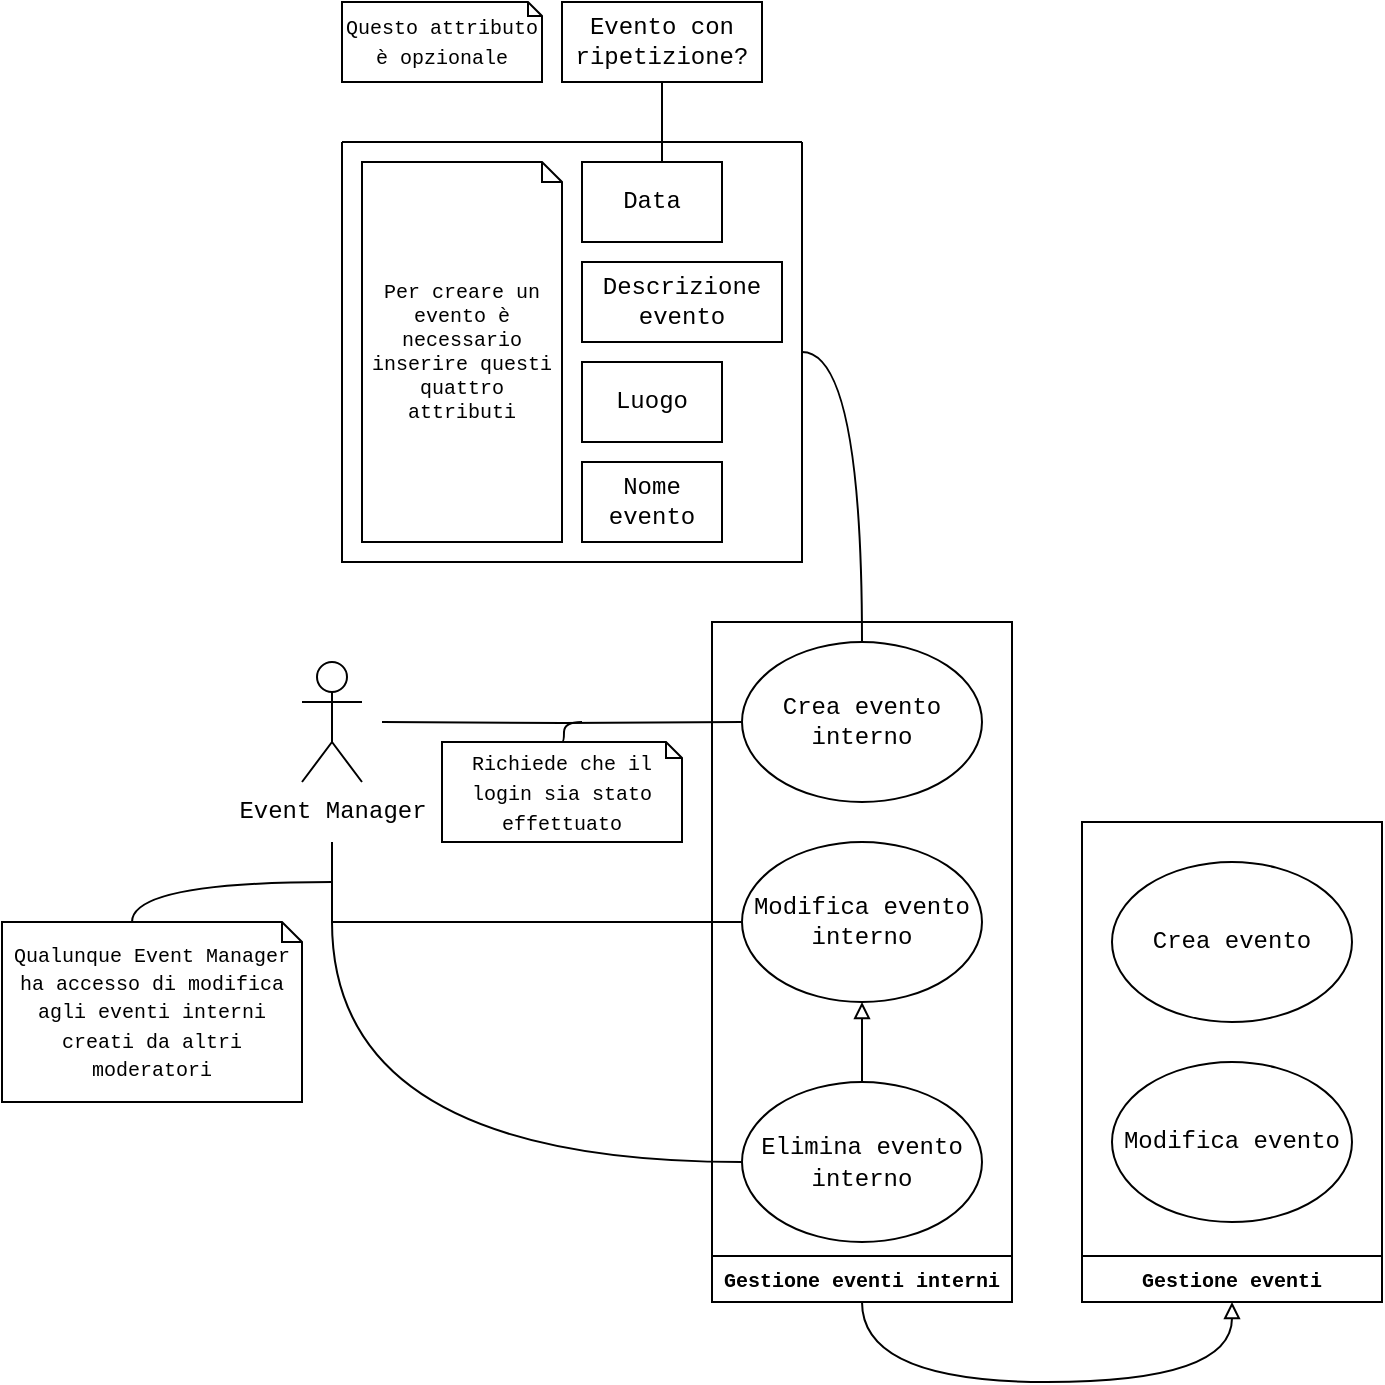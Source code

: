 <mxfile version="16.5.1" type="device"><diagram id="LrZhapcFb4-o8qW8dagy" name="Pagina-1"><mxGraphModel dx="1716" dy="1717" grid="1" gridSize="10" guides="1" tooltips="1" connect="1" arrows="1" fold="1" page="1" pageScale="1" pageWidth="827" pageHeight="1169" math="0" shadow="0"><root><mxCell id="0"/><mxCell id="1" parent="0"/><mxCell id="YAtXyhVpyFXAWum12HIP-9" style="edgeStyle=orthogonalEdgeStyle;rounded=0;orthogonalLoop=1;jettySize=auto;html=1;fontFamily=Courier New;fontSize=8;endArrow=none;endFill=0;" parent="1" target="YAtXyhVpyFXAWum12HIP-11" edge="1"><mxGeometry relative="1" as="geometry"><mxPoint x="320" y="180" as="targetPoint"/><mxPoint x="180" y="180" as="sourcePoint"/></mxGeometry></mxCell><mxCell id="YAtXyhVpyFXAWum12HIP-35" style="edgeStyle=orthogonalEdgeStyle;rounded=0;orthogonalLoop=1;jettySize=auto;html=1;fontFamily=Courier New;fontSize=12;endArrow=none;endFill=0;" parent="1" target="YAtXyhVpyFXAWum12HIP-33" edge="1"><mxGeometry relative="1" as="geometry"><mxPoint x="155" y="240" as="sourcePoint"/><Array as="points"><mxPoint x="155" y="280"/></Array></mxGeometry></mxCell><mxCell id="0OvJWfMUONWI5tFgbn3s-7" style="edgeStyle=orthogonalEdgeStyle;orthogonalLoop=1;jettySize=auto;html=1;fontFamily=Courier New;startArrow=none;startFill=0;endArrow=none;endFill=0;entryX=0;entryY=0.5;entryDx=0;entryDy=0;curved=1;" parent="1" target="0OvJWfMUONWI5tFgbn3s-1" edge="1"><mxGeometry relative="1" as="geometry"><mxPoint x="170.0" y="370" as="targetPoint"/><mxPoint x="155" y="280" as="sourcePoint"/><Array as="points"><mxPoint x="155" y="400"/></Array></mxGeometry></mxCell><mxCell id="YAtXyhVpyFXAWum12HIP-1" value="&lt;font face=&quot;Courier New&quot;&gt;Event Manager&lt;/font&gt;" style="shape=umlActor;verticalLabelPosition=bottom;verticalAlign=top;html=1;outlineConnect=0;" parent="1" vertex="1"><mxGeometry x="140" y="150" width="30" height="60" as="geometry"/></mxCell><mxCell id="0OvJWfMUONWI5tFgbn3s-30" style="edgeStyle=orthogonalEdgeStyle;curved=1;orthogonalLoop=1;jettySize=auto;html=1;exitX=0.5;exitY=0;exitDx=0;exitDy=0;exitPerimeter=0;fontFamily=Courier New;fontSize=10;startArrow=none;startFill=0;endArrow=none;endFill=0;" parent="1" source="YAtXyhVpyFXAWum12HIP-8" edge="1"><mxGeometry relative="1" as="geometry"><mxPoint x="280.0" y="180.0" as="targetPoint"/><Array as="points"><mxPoint x="271" y="190"/><mxPoint x="271" y="180"/></Array></mxGeometry></mxCell><mxCell id="YAtXyhVpyFXAWum12HIP-8" value="&lt;font face=&quot;Courier New&quot; style=&quot;font-size: 10px&quot;&gt;Richiede che il login sia stato effettuato&lt;/font&gt;" style="shape=note;size=8;whiteSpace=wrap;html=1;" parent="1" vertex="1"><mxGeometry x="210" y="190" width="120" height="50" as="geometry"/></mxCell><mxCell id="0OvJWfMUONWI5tFgbn3s-20" style="edgeStyle=orthogonalEdgeStyle;curved=1;orthogonalLoop=1;jettySize=auto;html=1;exitX=0;exitY=0;exitDx=65;exitDy=0;exitPerimeter=0;fontFamily=Courier New;fontSize=10;startArrow=none;startFill=0;endArrow=none;endFill=0;" parent="1" source="YAtXyhVpyFXAWum12HIP-36" edge="1"><mxGeometry relative="1" as="geometry"><mxPoint x="155" y="260" as="targetPoint"/><Array as="points"><mxPoint x="55" y="260"/></Array></mxGeometry></mxCell><mxCell id="YAtXyhVpyFXAWum12HIP-36" value="&lt;font style=&quot;font-size: 10px&quot;&gt;Qualunque Event Manager ha accesso di modifica agli eventi interni creati da altri moderatori&lt;/font&gt;" style="shape=note;size=10;whiteSpace=wrap;html=1;fontFamily=Courier New;fontSize=12;" parent="1" vertex="1"><mxGeometry x="-10" y="280" width="150" height="90" as="geometry"/></mxCell><mxCell id="0OvJWfMUONWI5tFgbn3s-25" style="edgeStyle=orthogonalEdgeStyle;rounded=0;orthogonalLoop=1;jettySize=auto;html=1;exitX=0.5;exitY=1;exitDx=0;exitDy=0;entryX=0.5;entryY=0;entryDx=0;entryDy=0;fontFamily=Courier New;fontSize=10;startArrow=none;startFill=0;endArrow=none;endFill=0;" parent="1" source="0OvJWfMUONWI5tFgbn3s-9" target="YAtXyhVpyFXAWum12HIP-16" edge="1"><mxGeometry relative="1" as="geometry"><Array as="points"><mxPoint x="320" y="-120"/><mxPoint x="320" y="-100"/></Array></mxGeometry></mxCell><mxCell id="0OvJWfMUONWI5tFgbn3s-9" value="Evento con ripetizione?" style="rectangle;whiteSpace=wrap;html=1;fontFamily=Courier New;fontSize=12;" parent="1" vertex="1"><mxGeometry x="270" y="-180" width="100" height="40" as="geometry"/></mxCell><mxCell id="0OvJWfMUONWI5tFgbn3s-11" value="&lt;font style=&quot;font-size: 10px&quot;&gt;Questo attributo è opzionale&lt;/font&gt;" style="shape=note;size=7;whiteSpace=wrap;html=1;fontFamily=Courier New;" parent="1" vertex="1"><mxGeometry x="160" y="-180" width="100" height="40" as="geometry"/></mxCell><mxCell id="0OvJWfMUONWI5tFgbn3s-26" style="edgeStyle=orthogonalEdgeStyle;orthogonalLoop=1;jettySize=auto;html=1;exitX=1;exitY=0.5;exitDx=0;exitDy=0;entryX=0.5;entryY=0;entryDx=0;entryDy=0;fontFamily=Courier New;fontSize=10;startArrow=none;startFill=0;endArrow=none;endFill=0;curved=1;" parent="1" source="0OvJWfMUONWI5tFgbn3s-12" target="YAtXyhVpyFXAWum12HIP-11" edge="1"><mxGeometry relative="1" as="geometry"/></mxCell><mxCell id="0OvJWfMUONWI5tFgbn3s-12" value="" style="swimlane;startSize=0;fontFamily=Courier New;fontSize=10;" parent="1" vertex="1"><mxGeometry x="160" y="-110" width="230" height="210" as="geometry"><mxRectangle x="160" y="-110" width="50" height="40" as="alternateBounds"/></mxGeometry></mxCell><mxCell id="YAtXyhVpyFXAWum12HIP-26" value="&lt;font style=&quot;font-size: 10px&quot;&gt;Per creare un evento è necessario inserire questi quattro attributi&lt;/font&gt;" style="shape=note;size=10;whiteSpace=wrap;html=1;fontFamily=Courier New;fontSize=10;" parent="0OvJWfMUONWI5tFgbn3s-12" vertex="1"><mxGeometry x="10" y="10" width="100" height="190" as="geometry"/></mxCell><mxCell id="YAtXyhVpyFXAWum12HIP-16" value="Data" style="rectangle;whiteSpace=wrap;html=1;fontFamily=Courier New;fontSize=12;" parent="0OvJWfMUONWI5tFgbn3s-12" vertex="1"><mxGeometry x="120" y="10" width="70" height="40" as="geometry"/></mxCell><mxCell id="YAtXyhVpyFXAWum12HIP-17" value="Descrizione&lt;br&gt;evento" style="rectangle;whiteSpace=wrap;html=1;fontFamily=Courier New;fontSize=12;" parent="0OvJWfMUONWI5tFgbn3s-12" vertex="1"><mxGeometry x="120" y="60" width="100" height="40" as="geometry"/></mxCell><mxCell id="YAtXyhVpyFXAWum12HIP-15" value="Luogo" style="rectangle;whiteSpace=wrap;html=1;fontFamily=Courier New;fontSize=12;" parent="0OvJWfMUONWI5tFgbn3s-12" vertex="1"><mxGeometry x="120" y="110" width="70" height="40" as="geometry"/></mxCell><mxCell id="YAtXyhVpyFXAWum12HIP-14" value="Nome evento" style="rectangle;whiteSpace=wrap;html=1;fontFamily=Courier New;fontSize=12;" parent="0OvJWfMUONWI5tFgbn3s-12" vertex="1"><mxGeometry x="120" y="160" width="70" height="40" as="geometry"/></mxCell><mxCell id="0OvJWfMUONWI5tFgbn3s-29" style="edgeStyle=orthogonalEdgeStyle;curved=1;orthogonalLoop=1;jettySize=auto;html=1;exitX=0.5;exitY=0;exitDx=0;exitDy=0;entryX=0.5;entryY=0;entryDx=0;entryDy=0;fontFamily=Courier New;fontSize=10;startArrow=none;startFill=0;endArrow=block;endFill=0;" parent="1" source="0OvJWfMUONWI5tFgbn3s-27" target="0OvJWfMUONWI5tFgbn3s-28" edge="1"><mxGeometry relative="1" as="geometry"><Array as="points"><mxPoint x="420" y="510"/><mxPoint x="605" y="510"/></Array></mxGeometry></mxCell><mxCell id="0OvJWfMUONWI5tFgbn3s-27" value="Gestione eventi interni" style="swimlane;fontFamily=Courier New;fontSize=10;direction=west;" parent="1" vertex="1"><mxGeometry x="345" y="130" width="150" height="340" as="geometry"><mxRectangle x="345" y="130" width="170" height="23" as="alternateBounds"/></mxGeometry></mxCell><mxCell id="YAtXyhVpyFXAWum12HIP-11" value="&lt;font style=&quot;font-size: 12px&quot;&gt;Crea evento&lt;br&gt;interno&lt;br&gt;&lt;/font&gt;" style="ellipse;whiteSpace=wrap;html=1;fontFamily=Courier New;fontSize=8;" parent="0OvJWfMUONWI5tFgbn3s-27" vertex="1"><mxGeometry x="15" y="10" width="120" height="80" as="geometry"/></mxCell><mxCell id="YAtXyhVpyFXAWum12HIP-33" value="&lt;font style=&quot;font-size: 12px&quot;&gt;Modifica evento&lt;br&gt;interno&lt;br&gt;&lt;/font&gt;" style="ellipse;whiteSpace=wrap;html=1;fontFamily=Courier New;fontSize=10;" parent="0OvJWfMUONWI5tFgbn3s-27" vertex="1"><mxGeometry x="15" y="110" width="120" height="80" as="geometry"/></mxCell><mxCell id="0OvJWfMUONWI5tFgbn3s-1" value="&lt;font face=&quot;Courier New&quot;&gt;Elimina evento interno&lt;/font&gt;" style="ellipse;whiteSpace=wrap;html=1;" parent="0OvJWfMUONWI5tFgbn3s-27" vertex="1"><mxGeometry x="15" y="230" width="120" height="80" as="geometry"/></mxCell><mxCell id="0OvJWfMUONWI5tFgbn3s-2" style="edgeStyle=orthogonalEdgeStyle;rounded=0;orthogonalLoop=1;jettySize=auto;html=1;exitX=0.5;exitY=0;exitDx=0;exitDy=0;fontFamily=Courier New;endArrow=block;endFill=0;startArrow=none;startFill=0;" parent="0OvJWfMUONWI5tFgbn3s-27" source="0OvJWfMUONWI5tFgbn3s-1" target="YAtXyhVpyFXAWum12HIP-33" edge="1"><mxGeometry relative="1" as="geometry"/></mxCell><mxCell id="0OvJWfMUONWI5tFgbn3s-28" value="Gestione eventi" style="swimlane;fontFamily=Courier New;fontSize=10;direction=west;" parent="1" vertex="1"><mxGeometry x="530" y="230" width="150" height="240" as="geometry"/></mxCell><mxCell id="YAtXyhVpyFXAWum12HIP-12" value="Crea evento" style="ellipse;whiteSpace=wrap;html=1;fontFamily=Courier New;fontSize=12;" parent="0OvJWfMUONWI5tFgbn3s-28" vertex="1"><mxGeometry x="15" y="20" width="120" height="80" as="geometry"/></mxCell><mxCell id="YAtXyhVpyFXAWum12HIP-32" value="&lt;font style=&quot;font-size: 12px&quot;&gt;Modifica evento&lt;/font&gt;" style="ellipse;whiteSpace=wrap;html=1;fontFamily=Courier New;fontSize=10;" parent="0OvJWfMUONWI5tFgbn3s-28" vertex="1"><mxGeometry x="15" y="120" width="120" height="80" as="geometry"/></mxCell></root></mxGraphModel></diagram></mxfile>